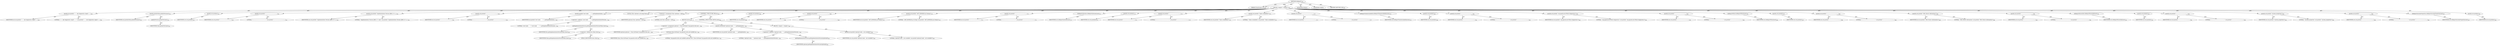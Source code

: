 digraph "doReport" {  
"111669149706" [label = <(METHOD,doReport)<SUB>249</SUB>> ]
"115964116996" [label = <(PARAM,PrintStream out)<SUB>249</SUB>> ]
"25769803804" [label = <(BLOCK,&lt;empty&gt;,&lt;empty&gt;)<SUB>249</SUB>> ]
"30064771163" [label = <(println,out.println(&quot;------- Ant diagnostics report ---...)<SUB>250</SUB>> ]
"68719476814" [label = <(IDENTIFIER,out,out.println(&quot;------- Ant diagnostics report ---...)<SUB>250</SUB>> ]
"90194313250" [label = <(LITERAL,&quot;------- Ant diagnostics report -------&quot;,out.println(&quot;------- Ant diagnostics report ---...)<SUB>250</SUB>> ]
"30064771164" [label = <(println,println(Main.getAntVersion()))<SUB>251</SUB>> ]
"68719476815" [label = <(IDENTIFIER,out,println(Main.getAntVersion()))<SUB>251</SUB>> ]
"30064771165" [label = <(getAntVersion,getAntVersion())<SUB>251</SUB>> ]
"68719476816" [label = <(IDENTIFIER,Main,getAntVersion())<SUB>251</SUB>> ]
"30064771166" [label = <(println,out.println())<SUB>252</SUB>> ]
"68719476817" [label = <(IDENTIFIER,out,out.println())<SUB>252</SUB>> ]
"30064771167" [label = <(println,out.println(&quot;----------------------------------...)<SUB>253</SUB>> ]
"68719476818" [label = <(IDENTIFIER,out,out.println(&quot;----------------------------------...)<SUB>253</SUB>> ]
"90194313251" [label = <(LITERAL,&quot;-------------------------------------------&quot;,out.println(&quot;----------------------------------...)<SUB>253</SUB>> ]
"30064771168" [label = <(println,out.println(&quot; Implementation Version (JDK1.2+ o...)<SUB>254</SUB>> ]
"68719476819" [label = <(IDENTIFIER,out,out.println(&quot; Implementation Version (JDK1.2+ o...)<SUB>254</SUB>> ]
"90194313252" [label = <(LITERAL,&quot; Implementation Version (JDK1.2+ only)&quot;,out.println(&quot; Implementation Version (JDK1.2+ o...)<SUB>254</SUB>> ]
"30064771169" [label = <(println,out.println(&quot;----------------------------------...)<SUB>255</SUB>> ]
"68719476820" [label = <(IDENTIFIER,out,out.println(&quot;----------------------------------...)<SUB>255</SUB>> ]
"90194313253" [label = <(LITERAL,&quot;-------------------------------------------&quot;,out.println(&quot;----------------------------------...)<SUB>255</SUB>> ]
"30064771170" [label = <(println,println(&quot;core tasks     : &quot; + getImplementation...)<SUB>256</SUB>> ]
"68719476821" [label = <(IDENTIFIER,out,println(&quot;core tasks     : &quot; + getImplementation...)<SUB>256</SUB>> ]
"30064771171" [label = <(&lt;operator&gt;.addition,&quot;core tasks     : &quot; + getImplementationVersion(...)<SUB>256</SUB>> ]
"90194313254" [label = <(LITERAL,&quot;core tasks     : &quot;,&quot;core tasks     : &quot; + getImplementationVersion(...)<SUB>256</SUB>> ]
"30064771172" [label = <(getImplementationVersion,getImplementationVersion(Main.class))<SUB>256</SUB>> ]
"68719476822" [label = <(IDENTIFIER,this,getImplementationVersion(Main.class))<SUB>256</SUB>> ]
"30064771173" [label = <(&lt;operator&gt;.fieldAccess,Main.class)<SUB>256</SUB>> ]
"68719476823" [label = <(IDENTIFIER,Main,getImplementationVersion(Main.class))<SUB>256</SUB>> ]
"55834574854" [label = <(FIELD_IDENTIFIER,class,class)<SUB>256</SUB>> ]
"94489280533" [label = <(LOCAL,Class optional: java.lang.Class)<SUB>258</SUB>> ]
"30064771174" [label = <(&lt;operator&gt;.assignment,Class optional = null)<SUB>258</SUB>> ]
"68719476824" [label = <(IDENTIFIER,optional,Class optional = null)<SUB>258</SUB>> ]
"90194313255" [label = <(LITERAL,null,Class optional = null)<SUB>258</SUB>> ]
"47244640272" [label = <(CONTROL_STRUCTURE,TRY,try)<SUB>259</SUB>> ]
"25769803805" [label = <(BLOCK,try,try)<SUB>259</SUB>> ]
"30064771175" [label = <(&lt;operator&gt;.assignment,optional = Class.forName(&quot;org.apache.tools.ant....)<SUB>260</SUB>> ]
"68719476825" [label = <(IDENTIFIER,optional,optional = Class.forName(&quot;org.apache.tools.ant....)<SUB>260</SUB>> ]
"30064771176" [label = <(forName,Class.forName(&quot;org.apache.tools.ant.taskdefs.op...)<SUB>260</SUB>> ]
"68719476826" [label = <(IDENTIFIER,Class,Class.forName(&quot;org.apache.tools.ant.taskdefs.op...)<SUB>260</SUB>> ]
"90194313256" [label = <(LITERAL,&quot;org.apache.tools.ant.taskdefs.optional.Test&quot;,Class.forName(&quot;org.apache.tools.ant.taskdefs.op...)<SUB>261</SUB>> ]
"30064771177" [label = <(println,out.println(&quot;optional tasks : &quot; + getImplementa...)<SUB>262</SUB>> ]
"68719476827" [label = <(IDENTIFIER,out,out.println(&quot;optional tasks : &quot; + getImplementa...)<SUB>262</SUB>> ]
"30064771178" [label = <(&lt;operator&gt;.addition,&quot;optional tasks : &quot; + getImplementationVersion(...)<SUB>262</SUB>> ]
"90194313257" [label = <(LITERAL,&quot;optional tasks : &quot;,&quot;optional tasks : &quot; + getImplementationVersion(...)<SUB>262</SUB>> ]
"30064771179" [label = <(getImplementationVersion,getImplementationVersion(optional))<SUB>263</SUB>> ]
"68719476828" [label = <(IDENTIFIER,optional,getImplementationVersion(optional))<SUB>263</SUB>> ]
"47244640273" [label = <(CONTROL_STRUCTURE,CATCH,catch)<SUB>264</SUB>> ]
"25769803806" [label = <(BLOCK,&lt;empty&gt;,&lt;empty&gt;)<SUB>264</SUB>> ]
"30064771180" [label = <(println,out.println(&quot;optional tasks : not available&quot;))<SUB>265</SUB>> ]
"68719476829" [label = <(IDENTIFIER,out,out.println(&quot;optional tasks : not available&quot;))<SUB>265</SUB>> ]
"90194313258" [label = <(LITERAL,&quot;optional tasks : not available&quot;,out.println(&quot;optional tasks : not available&quot;))<SUB>265</SUB>> ]
"30064771181" [label = <(println,out.println())<SUB>268</SUB>> ]
"68719476830" [label = <(IDENTIFIER,out,out.println())<SUB>268</SUB>> ]
"30064771182" [label = <(println,out.println(&quot;----------------------------------...)<SUB>269</SUB>> ]
"68719476831" [label = <(IDENTIFIER,out,out.println(&quot;----------------------------------...)<SUB>269</SUB>> ]
"90194313259" [label = <(LITERAL,&quot;-------------------------------------------&quot;,out.println(&quot;----------------------------------...)<SUB>269</SUB>> ]
"30064771183" [label = <(println,out.println(&quot; ANT_HOME/lib jar listing&quot;))<SUB>270</SUB>> ]
"68719476832" [label = <(IDENTIFIER,out,out.println(&quot; ANT_HOME/lib jar listing&quot;))<SUB>270</SUB>> ]
"90194313260" [label = <(LITERAL,&quot; ANT_HOME/lib jar listing&quot;,out.println(&quot; ANT_HOME/lib jar listing&quot;))<SUB>270</SUB>> ]
"30064771184" [label = <(println,out.println(&quot;----------------------------------...)<SUB>271</SUB>> ]
"68719476833" [label = <(IDENTIFIER,out,out.println(&quot;----------------------------------...)<SUB>271</SUB>> ]
"90194313261" [label = <(LITERAL,&quot;-------------------------------------------&quot;,out.println(&quot;----------------------------------...)<SUB>271</SUB>> ]
"30064771185" [label = <(doReportLibraries,doReportLibraries(out))<SUB>272</SUB>> ]
"68719476834" [label = <(IDENTIFIER,out,doReportLibraries(out))<SUB>272</SUB>> ]
"30064771186" [label = <(println,out.println())<SUB>274</SUB>> ]
"68719476835" [label = <(IDENTIFIER,out,out.println())<SUB>274</SUB>> ]
"30064771187" [label = <(println,out.println(&quot;----------------------------------...)<SUB>275</SUB>> ]
"68719476836" [label = <(IDENTIFIER,out,out.println(&quot;----------------------------------...)<SUB>275</SUB>> ]
"90194313262" [label = <(LITERAL,&quot;-------------------------------------------&quot;,out.println(&quot;----------------------------------...)<SUB>275</SUB>> ]
"30064771188" [label = <(println,out.println(&quot; Tasks availability&quot;))<SUB>276</SUB>> ]
"68719476837" [label = <(IDENTIFIER,out,out.println(&quot; Tasks availability&quot;))<SUB>276</SUB>> ]
"90194313263" [label = <(LITERAL,&quot; Tasks availability&quot;,out.println(&quot; Tasks availability&quot;))<SUB>276</SUB>> ]
"30064771189" [label = <(println,out.println(&quot;----------------------------------...)<SUB>277</SUB>> ]
"68719476838" [label = <(IDENTIFIER,out,out.println(&quot;----------------------------------...)<SUB>277</SUB>> ]
"90194313264" [label = <(LITERAL,&quot;-------------------------------------------&quot;,out.println(&quot;----------------------------------...)<SUB>277</SUB>> ]
"30064771190" [label = <(doReportTasksAvailability,doReportTasksAvailability(out))<SUB>278</SUB>> ]
"68719476839" [label = <(IDENTIFIER,out,doReportTasksAvailability(out))<SUB>278</SUB>> ]
"30064771191" [label = <(println,out.println())<SUB>280</SUB>> ]
"68719476840" [label = <(IDENTIFIER,out,out.println())<SUB>280</SUB>> ]
"30064771192" [label = <(println,out.println(&quot;----------------------------------...)<SUB>281</SUB>> ]
"68719476841" [label = <(IDENTIFIER,out,out.println(&quot;----------------------------------...)<SUB>281</SUB>> ]
"90194313265" [label = <(LITERAL,&quot;-------------------------------------------&quot;,out.println(&quot;----------------------------------...)<SUB>281</SUB>> ]
"30064771193" [label = <(println,out.println(&quot; org.apache.env.Which diagnostics&quot;))<SUB>282</SUB>> ]
"68719476842" [label = <(IDENTIFIER,out,out.println(&quot; org.apache.env.Which diagnostics&quot;))<SUB>282</SUB>> ]
"90194313266" [label = <(LITERAL,&quot; org.apache.env.Which diagnostics&quot;,out.println(&quot; org.apache.env.Which diagnostics&quot;))<SUB>282</SUB>> ]
"30064771194" [label = <(println,out.println(&quot;----------------------------------...)<SUB>283</SUB>> ]
"68719476843" [label = <(IDENTIFIER,out,out.println(&quot;----------------------------------...)<SUB>283</SUB>> ]
"90194313267" [label = <(LITERAL,&quot;-------------------------------------------&quot;,out.println(&quot;----------------------------------...)<SUB>283</SUB>> ]
"30064771195" [label = <(doReportWhich,doReportWhich(out))<SUB>284</SUB>> ]
"68719476844" [label = <(IDENTIFIER,out,doReportWhich(out))<SUB>284</SUB>> ]
"30064771196" [label = <(println,out.println())<SUB>287</SUB>> ]
"68719476845" [label = <(IDENTIFIER,out,out.println())<SUB>287</SUB>> ]
"30064771197" [label = <(println,out.println(&quot;----------------------------------...)<SUB>288</SUB>> ]
"68719476846" [label = <(IDENTIFIER,out,out.println(&quot;----------------------------------...)<SUB>288</SUB>> ]
"90194313268" [label = <(LITERAL,&quot;-------------------------------------------&quot;,out.println(&quot;----------------------------------...)<SUB>288</SUB>> ]
"30064771198" [label = <(println,out.println(&quot; XML Parser information&quot;))<SUB>289</SUB>> ]
"68719476847" [label = <(IDENTIFIER,out,out.println(&quot; XML Parser information&quot;))<SUB>289</SUB>> ]
"90194313269" [label = <(LITERAL,&quot; XML Parser information&quot;,out.println(&quot; XML Parser information&quot;))<SUB>289</SUB>> ]
"30064771199" [label = <(println,out.println(&quot;----------------------------------...)<SUB>290</SUB>> ]
"68719476848" [label = <(IDENTIFIER,out,out.println(&quot;----------------------------------...)<SUB>290</SUB>> ]
"90194313270" [label = <(LITERAL,&quot;-------------------------------------------&quot;,out.println(&quot;----------------------------------...)<SUB>290</SUB>> ]
"30064771200" [label = <(doReportParserInfo,doReportParserInfo(out))<SUB>291</SUB>> ]
"68719476849" [label = <(IDENTIFIER,out,doReportParserInfo(out))<SUB>291</SUB>> ]
"30064771201" [label = <(println,out.println())<SUB>293</SUB>> ]
"68719476850" [label = <(IDENTIFIER,out,out.println())<SUB>293</SUB>> ]
"30064771202" [label = <(println,out.println(&quot;----------------------------------...)<SUB>294</SUB>> ]
"68719476851" [label = <(IDENTIFIER,out,out.println(&quot;----------------------------------...)<SUB>294</SUB>> ]
"90194313271" [label = <(LITERAL,&quot;-------------------------------------------&quot;,out.println(&quot;----------------------------------...)<SUB>294</SUB>> ]
"30064771203" [label = <(println,out.println(&quot; System properties&quot;))<SUB>295</SUB>> ]
"68719476852" [label = <(IDENTIFIER,out,out.println(&quot; System properties&quot;))<SUB>295</SUB>> ]
"90194313272" [label = <(LITERAL,&quot; System properties&quot;,out.println(&quot; System properties&quot;))<SUB>295</SUB>> ]
"30064771204" [label = <(println,out.println(&quot;----------------------------------...)<SUB>296</SUB>> ]
"68719476853" [label = <(IDENTIFIER,out,out.println(&quot;----------------------------------...)<SUB>296</SUB>> ]
"90194313273" [label = <(LITERAL,&quot;-------------------------------------------&quot;,out.println(&quot;----------------------------------...)<SUB>296</SUB>> ]
"30064771205" [label = <(doReportSystemProperties,doReportSystemProperties(out))<SUB>297</SUB>> ]
"68719476854" [label = <(IDENTIFIER,out,doReportSystemProperties(out))<SUB>297</SUB>> ]
"30064771206" [label = <(println,out.println())<SUB>299</SUB>> ]
"68719476855" [label = <(IDENTIFIER,out,out.println())<SUB>299</SUB>> ]
"133143986198" [label = <(MODIFIER,PUBLIC)> ]
"133143986199" [label = <(MODIFIER,STATIC)> ]
"128849018890" [label = <(METHOD_RETURN,void)<SUB>249</SUB>> ]
  "111669149706" -> "115964116996"  [ label = "AST: "] 
  "111669149706" -> "25769803804"  [ label = "AST: "] 
  "111669149706" -> "133143986198"  [ label = "AST: "] 
  "111669149706" -> "133143986199"  [ label = "AST: "] 
  "111669149706" -> "128849018890"  [ label = "AST: "] 
  "25769803804" -> "30064771163"  [ label = "AST: "] 
  "25769803804" -> "30064771164"  [ label = "AST: "] 
  "25769803804" -> "30064771166"  [ label = "AST: "] 
  "25769803804" -> "30064771167"  [ label = "AST: "] 
  "25769803804" -> "30064771168"  [ label = "AST: "] 
  "25769803804" -> "30064771169"  [ label = "AST: "] 
  "25769803804" -> "30064771170"  [ label = "AST: "] 
  "25769803804" -> "94489280533"  [ label = "AST: "] 
  "25769803804" -> "30064771174"  [ label = "AST: "] 
  "25769803804" -> "47244640272"  [ label = "AST: "] 
  "25769803804" -> "30064771181"  [ label = "AST: "] 
  "25769803804" -> "30064771182"  [ label = "AST: "] 
  "25769803804" -> "30064771183"  [ label = "AST: "] 
  "25769803804" -> "30064771184"  [ label = "AST: "] 
  "25769803804" -> "30064771185"  [ label = "AST: "] 
  "25769803804" -> "30064771186"  [ label = "AST: "] 
  "25769803804" -> "30064771187"  [ label = "AST: "] 
  "25769803804" -> "30064771188"  [ label = "AST: "] 
  "25769803804" -> "30064771189"  [ label = "AST: "] 
  "25769803804" -> "30064771190"  [ label = "AST: "] 
  "25769803804" -> "30064771191"  [ label = "AST: "] 
  "25769803804" -> "30064771192"  [ label = "AST: "] 
  "25769803804" -> "30064771193"  [ label = "AST: "] 
  "25769803804" -> "30064771194"  [ label = "AST: "] 
  "25769803804" -> "30064771195"  [ label = "AST: "] 
  "25769803804" -> "30064771196"  [ label = "AST: "] 
  "25769803804" -> "30064771197"  [ label = "AST: "] 
  "25769803804" -> "30064771198"  [ label = "AST: "] 
  "25769803804" -> "30064771199"  [ label = "AST: "] 
  "25769803804" -> "30064771200"  [ label = "AST: "] 
  "25769803804" -> "30064771201"  [ label = "AST: "] 
  "25769803804" -> "30064771202"  [ label = "AST: "] 
  "25769803804" -> "30064771203"  [ label = "AST: "] 
  "25769803804" -> "30064771204"  [ label = "AST: "] 
  "25769803804" -> "30064771205"  [ label = "AST: "] 
  "25769803804" -> "30064771206"  [ label = "AST: "] 
  "30064771163" -> "68719476814"  [ label = "AST: "] 
  "30064771163" -> "90194313250"  [ label = "AST: "] 
  "30064771164" -> "68719476815"  [ label = "AST: "] 
  "30064771164" -> "30064771165"  [ label = "AST: "] 
  "30064771165" -> "68719476816"  [ label = "AST: "] 
  "30064771166" -> "68719476817"  [ label = "AST: "] 
  "30064771167" -> "68719476818"  [ label = "AST: "] 
  "30064771167" -> "90194313251"  [ label = "AST: "] 
  "30064771168" -> "68719476819"  [ label = "AST: "] 
  "30064771168" -> "90194313252"  [ label = "AST: "] 
  "30064771169" -> "68719476820"  [ label = "AST: "] 
  "30064771169" -> "90194313253"  [ label = "AST: "] 
  "30064771170" -> "68719476821"  [ label = "AST: "] 
  "30064771170" -> "30064771171"  [ label = "AST: "] 
  "30064771171" -> "90194313254"  [ label = "AST: "] 
  "30064771171" -> "30064771172"  [ label = "AST: "] 
  "30064771172" -> "68719476822"  [ label = "AST: "] 
  "30064771172" -> "30064771173"  [ label = "AST: "] 
  "30064771173" -> "68719476823"  [ label = "AST: "] 
  "30064771173" -> "55834574854"  [ label = "AST: "] 
  "30064771174" -> "68719476824"  [ label = "AST: "] 
  "30064771174" -> "90194313255"  [ label = "AST: "] 
  "47244640272" -> "25769803805"  [ label = "AST: "] 
  "47244640272" -> "47244640273"  [ label = "AST: "] 
  "25769803805" -> "30064771175"  [ label = "AST: "] 
  "25769803805" -> "30064771177"  [ label = "AST: "] 
  "30064771175" -> "68719476825"  [ label = "AST: "] 
  "30064771175" -> "30064771176"  [ label = "AST: "] 
  "30064771176" -> "68719476826"  [ label = "AST: "] 
  "30064771176" -> "90194313256"  [ label = "AST: "] 
  "30064771177" -> "68719476827"  [ label = "AST: "] 
  "30064771177" -> "30064771178"  [ label = "AST: "] 
  "30064771178" -> "90194313257"  [ label = "AST: "] 
  "30064771178" -> "30064771179"  [ label = "AST: "] 
  "30064771179" -> "68719476828"  [ label = "AST: "] 
  "47244640273" -> "25769803806"  [ label = "AST: "] 
  "25769803806" -> "30064771180"  [ label = "AST: "] 
  "30064771180" -> "68719476829"  [ label = "AST: "] 
  "30064771180" -> "90194313258"  [ label = "AST: "] 
  "30064771181" -> "68719476830"  [ label = "AST: "] 
  "30064771182" -> "68719476831"  [ label = "AST: "] 
  "30064771182" -> "90194313259"  [ label = "AST: "] 
  "30064771183" -> "68719476832"  [ label = "AST: "] 
  "30064771183" -> "90194313260"  [ label = "AST: "] 
  "30064771184" -> "68719476833"  [ label = "AST: "] 
  "30064771184" -> "90194313261"  [ label = "AST: "] 
  "30064771185" -> "68719476834"  [ label = "AST: "] 
  "30064771186" -> "68719476835"  [ label = "AST: "] 
  "30064771187" -> "68719476836"  [ label = "AST: "] 
  "30064771187" -> "90194313262"  [ label = "AST: "] 
  "30064771188" -> "68719476837"  [ label = "AST: "] 
  "30064771188" -> "90194313263"  [ label = "AST: "] 
  "30064771189" -> "68719476838"  [ label = "AST: "] 
  "30064771189" -> "90194313264"  [ label = "AST: "] 
  "30064771190" -> "68719476839"  [ label = "AST: "] 
  "30064771191" -> "68719476840"  [ label = "AST: "] 
  "30064771192" -> "68719476841"  [ label = "AST: "] 
  "30064771192" -> "90194313265"  [ label = "AST: "] 
  "30064771193" -> "68719476842"  [ label = "AST: "] 
  "30064771193" -> "90194313266"  [ label = "AST: "] 
  "30064771194" -> "68719476843"  [ label = "AST: "] 
  "30064771194" -> "90194313267"  [ label = "AST: "] 
  "30064771195" -> "68719476844"  [ label = "AST: "] 
  "30064771196" -> "68719476845"  [ label = "AST: "] 
  "30064771197" -> "68719476846"  [ label = "AST: "] 
  "30064771197" -> "90194313268"  [ label = "AST: "] 
  "30064771198" -> "68719476847"  [ label = "AST: "] 
  "30064771198" -> "90194313269"  [ label = "AST: "] 
  "30064771199" -> "68719476848"  [ label = "AST: "] 
  "30064771199" -> "90194313270"  [ label = "AST: "] 
  "30064771200" -> "68719476849"  [ label = "AST: "] 
  "30064771201" -> "68719476850"  [ label = "AST: "] 
  "30064771202" -> "68719476851"  [ label = "AST: "] 
  "30064771202" -> "90194313271"  [ label = "AST: "] 
  "30064771203" -> "68719476852"  [ label = "AST: "] 
  "30064771203" -> "90194313272"  [ label = "AST: "] 
  "30064771204" -> "68719476853"  [ label = "AST: "] 
  "30064771204" -> "90194313273"  [ label = "AST: "] 
  "30064771205" -> "68719476854"  [ label = "AST: "] 
  "30064771206" -> "68719476855"  [ label = "AST: "] 
  "111669149706" -> "115964116996"  [ label = "DDG: "] 
}

